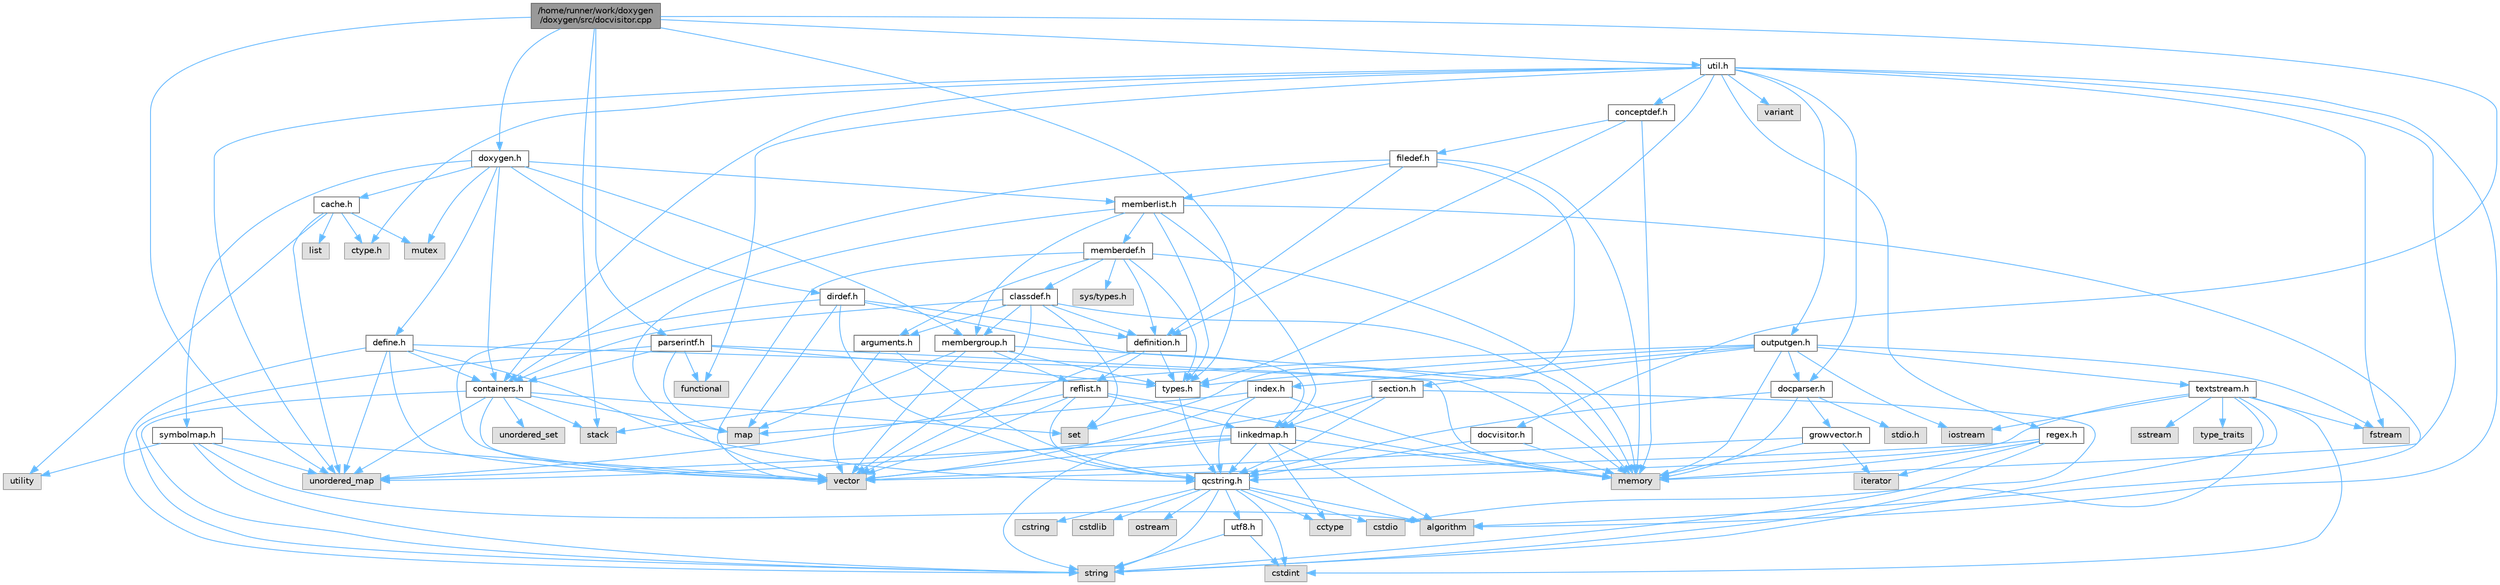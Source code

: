 digraph "/home/runner/work/doxygen/doxygen/src/docvisitor.cpp"
{
 // INTERACTIVE_SVG=YES
 // LATEX_PDF_SIZE
  bgcolor="transparent";
  edge [fontname=Helvetica,fontsize=10,labelfontname=Helvetica,labelfontsize=10];
  node [fontname=Helvetica,fontsize=10,shape=box,height=0.2,width=0.4];
  Node1 [id="Node000001",label="/home/runner/work/doxygen\l/doxygen/src/docvisitor.cpp",height=0.2,width=0.4,color="gray40", fillcolor="grey60", style="filled", fontcolor="black"];
  Node1 -> Node2 [id="edge1_Node000001_Node000002",color="steelblue1",style="solid"];
  Node2 [id="Node000002",label="unordered_map",height=0.2,width=0.4,color="grey60", fillcolor="#E0E0E0", style="filled"];
  Node1 -> Node3 [id="edge2_Node000001_Node000003",color="steelblue1",style="solid"];
  Node3 [id="Node000003",label="stack",height=0.2,width=0.4,color="grey60", fillcolor="#E0E0E0", style="filled"];
  Node1 -> Node4 [id="edge3_Node000001_Node000004",color="steelblue1",style="solid"];
  Node4 [id="Node000004",label="parserintf.h",height=0.2,width=0.4,color="grey40", fillcolor="white", style="filled",URL="$da/d55/parserintf_8h.html",tooltip=" "];
  Node4 -> Node5 [id="edge4_Node000004_Node000005",color="steelblue1",style="solid"];
  Node5 [id="Node000005",label="functional",height=0.2,width=0.4,color="grey60", fillcolor="#E0E0E0", style="filled"];
  Node4 -> Node6 [id="edge5_Node000004_Node000006",color="steelblue1",style="solid"];
  Node6 [id="Node000006",label="memory",height=0.2,width=0.4,color="grey60", fillcolor="#E0E0E0", style="filled"];
  Node4 -> Node7 [id="edge6_Node000004_Node000007",color="steelblue1",style="solid"];
  Node7 [id="Node000007",label="map",height=0.2,width=0.4,color="grey60", fillcolor="#E0E0E0", style="filled"];
  Node4 -> Node8 [id="edge7_Node000004_Node000008",color="steelblue1",style="solid"];
  Node8 [id="Node000008",label="string",height=0.2,width=0.4,color="grey60", fillcolor="#E0E0E0", style="filled"];
  Node4 -> Node9 [id="edge8_Node000004_Node000009",color="steelblue1",style="solid"];
  Node9 [id="Node000009",label="types.h",height=0.2,width=0.4,color="grey40", fillcolor="white", style="filled",URL="$d9/d49/types_8h.html",tooltip="This file contains a number of basic enums and types."];
  Node9 -> Node10 [id="edge9_Node000009_Node000010",color="steelblue1",style="solid"];
  Node10 [id="Node000010",label="qcstring.h",height=0.2,width=0.4,color="grey40", fillcolor="white", style="filled",URL="$d7/d5c/qcstring_8h.html",tooltip=" "];
  Node10 -> Node8 [id="edge10_Node000010_Node000008",color="steelblue1",style="solid"];
  Node10 -> Node11 [id="edge11_Node000010_Node000011",color="steelblue1",style="solid"];
  Node11 [id="Node000011",label="algorithm",height=0.2,width=0.4,color="grey60", fillcolor="#E0E0E0", style="filled"];
  Node10 -> Node12 [id="edge12_Node000010_Node000012",color="steelblue1",style="solid"];
  Node12 [id="Node000012",label="cctype",height=0.2,width=0.4,color="grey60", fillcolor="#E0E0E0", style="filled"];
  Node10 -> Node13 [id="edge13_Node000010_Node000013",color="steelblue1",style="solid"];
  Node13 [id="Node000013",label="cstring",height=0.2,width=0.4,color="grey60", fillcolor="#E0E0E0", style="filled"];
  Node10 -> Node14 [id="edge14_Node000010_Node000014",color="steelblue1",style="solid"];
  Node14 [id="Node000014",label="cstdio",height=0.2,width=0.4,color="grey60", fillcolor="#E0E0E0", style="filled"];
  Node10 -> Node15 [id="edge15_Node000010_Node000015",color="steelblue1",style="solid"];
  Node15 [id="Node000015",label="cstdlib",height=0.2,width=0.4,color="grey60", fillcolor="#E0E0E0", style="filled"];
  Node10 -> Node16 [id="edge16_Node000010_Node000016",color="steelblue1",style="solid"];
  Node16 [id="Node000016",label="cstdint",height=0.2,width=0.4,color="grey60", fillcolor="#E0E0E0", style="filled"];
  Node10 -> Node17 [id="edge17_Node000010_Node000017",color="steelblue1",style="solid"];
  Node17 [id="Node000017",label="ostream",height=0.2,width=0.4,color="grey60", fillcolor="#E0E0E0", style="filled"];
  Node10 -> Node18 [id="edge18_Node000010_Node000018",color="steelblue1",style="solid"];
  Node18 [id="Node000018",label="utf8.h",height=0.2,width=0.4,color="grey40", fillcolor="white", style="filled",URL="$db/d7c/utf8_8h.html",tooltip="Various UTF8 related helper functions."];
  Node18 -> Node16 [id="edge19_Node000018_Node000016",color="steelblue1",style="solid"];
  Node18 -> Node8 [id="edge20_Node000018_Node000008",color="steelblue1",style="solid"];
  Node4 -> Node19 [id="edge21_Node000004_Node000019",color="steelblue1",style="solid"];
  Node19 [id="Node000019",label="containers.h",height=0.2,width=0.4,color="grey40", fillcolor="white", style="filled",URL="$d5/d75/containers_8h.html",tooltip=" "];
  Node19 -> Node20 [id="edge22_Node000019_Node000020",color="steelblue1",style="solid"];
  Node20 [id="Node000020",label="vector",height=0.2,width=0.4,color="grey60", fillcolor="#E0E0E0", style="filled"];
  Node19 -> Node8 [id="edge23_Node000019_Node000008",color="steelblue1",style="solid"];
  Node19 -> Node21 [id="edge24_Node000019_Node000021",color="steelblue1",style="solid"];
  Node21 [id="Node000021",label="set",height=0.2,width=0.4,color="grey60", fillcolor="#E0E0E0", style="filled"];
  Node19 -> Node7 [id="edge25_Node000019_Node000007",color="steelblue1",style="solid"];
  Node19 -> Node22 [id="edge26_Node000019_Node000022",color="steelblue1",style="solid"];
  Node22 [id="Node000022",label="unordered_set",height=0.2,width=0.4,color="grey60", fillcolor="#E0E0E0", style="filled"];
  Node19 -> Node2 [id="edge27_Node000019_Node000002",color="steelblue1",style="solid"];
  Node19 -> Node3 [id="edge28_Node000019_Node000003",color="steelblue1",style="solid"];
  Node1 -> Node23 [id="edge29_Node000001_Node000023",color="steelblue1",style="solid"];
  Node23 [id="Node000023",label="docvisitor.h",height=0.2,width=0.4,color="grey40", fillcolor="white", style="filled",URL="$d2/d3c/docvisitor_8h.html",tooltip=" "];
  Node23 -> Node6 [id="edge30_Node000023_Node000006",color="steelblue1",style="solid"];
  Node23 -> Node10 [id="edge31_Node000023_Node000010",color="steelblue1",style="solid"];
  Node1 -> Node24 [id="edge32_Node000001_Node000024",color="steelblue1",style="solid"];
  Node24 [id="Node000024",label="util.h",height=0.2,width=0.4,color="grey40", fillcolor="white", style="filled",URL="$d8/d3c/util_8h.html",tooltip="A bunch of utility functions."];
  Node24 -> Node6 [id="edge33_Node000024_Node000006",color="steelblue1",style="solid"];
  Node24 -> Node2 [id="edge34_Node000024_Node000002",color="steelblue1",style="solid"];
  Node24 -> Node11 [id="edge35_Node000024_Node000011",color="steelblue1",style="solid"];
  Node24 -> Node5 [id="edge36_Node000024_Node000005",color="steelblue1",style="solid"];
  Node24 -> Node25 [id="edge37_Node000024_Node000025",color="steelblue1",style="solid"];
  Node25 [id="Node000025",label="fstream",height=0.2,width=0.4,color="grey60", fillcolor="#E0E0E0", style="filled"];
  Node24 -> Node26 [id="edge38_Node000024_Node000026",color="steelblue1",style="solid"];
  Node26 [id="Node000026",label="variant",height=0.2,width=0.4,color="grey60", fillcolor="#E0E0E0", style="filled"];
  Node24 -> Node27 [id="edge39_Node000024_Node000027",color="steelblue1",style="solid"];
  Node27 [id="Node000027",label="ctype.h",height=0.2,width=0.4,color="grey60", fillcolor="#E0E0E0", style="filled"];
  Node24 -> Node9 [id="edge40_Node000024_Node000009",color="steelblue1",style="solid"];
  Node24 -> Node28 [id="edge41_Node000024_Node000028",color="steelblue1",style="solid"];
  Node28 [id="Node000028",label="docparser.h",height=0.2,width=0.4,color="grey40", fillcolor="white", style="filled",URL="$de/d9c/docparser_8h.html",tooltip=" "];
  Node28 -> Node29 [id="edge42_Node000028_Node000029",color="steelblue1",style="solid"];
  Node29 [id="Node000029",label="stdio.h",height=0.2,width=0.4,color="grey60", fillcolor="#E0E0E0", style="filled"];
  Node28 -> Node6 [id="edge43_Node000028_Node000006",color="steelblue1",style="solid"];
  Node28 -> Node10 [id="edge44_Node000028_Node000010",color="steelblue1",style="solid"];
  Node28 -> Node30 [id="edge45_Node000028_Node000030",color="steelblue1",style="solid"];
  Node30 [id="Node000030",label="growvector.h",height=0.2,width=0.4,color="grey40", fillcolor="white", style="filled",URL="$d7/d50/growvector_8h.html",tooltip=" "];
  Node30 -> Node20 [id="edge46_Node000030_Node000020",color="steelblue1",style="solid"];
  Node30 -> Node6 [id="edge47_Node000030_Node000006",color="steelblue1",style="solid"];
  Node30 -> Node31 [id="edge48_Node000030_Node000031",color="steelblue1",style="solid"];
  Node31 [id="Node000031",label="iterator",height=0.2,width=0.4,color="grey60", fillcolor="#E0E0E0", style="filled"];
  Node24 -> Node19 [id="edge49_Node000024_Node000019",color="steelblue1",style="solid"];
  Node24 -> Node32 [id="edge50_Node000024_Node000032",color="steelblue1",style="solid"];
  Node32 [id="Node000032",label="outputgen.h",height=0.2,width=0.4,color="grey40", fillcolor="white", style="filled",URL="$df/d06/outputgen_8h.html",tooltip=" "];
  Node32 -> Node6 [id="edge51_Node000032_Node000006",color="steelblue1",style="solid"];
  Node32 -> Node3 [id="edge52_Node000032_Node000003",color="steelblue1",style="solid"];
  Node32 -> Node33 [id="edge53_Node000032_Node000033",color="steelblue1",style="solid"];
  Node33 [id="Node000033",label="iostream",height=0.2,width=0.4,color="grey60", fillcolor="#E0E0E0", style="filled"];
  Node32 -> Node25 [id="edge54_Node000032_Node000025",color="steelblue1",style="solid"];
  Node32 -> Node9 [id="edge55_Node000032_Node000009",color="steelblue1",style="solid"];
  Node32 -> Node34 [id="edge56_Node000032_Node000034",color="steelblue1",style="solid"];
  Node34 [id="Node000034",label="index.h",height=0.2,width=0.4,color="grey40", fillcolor="white", style="filled",URL="$d1/db5/index_8h.html",tooltip=" "];
  Node34 -> Node6 [id="edge57_Node000034_Node000006",color="steelblue1",style="solid"];
  Node34 -> Node20 [id="edge58_Node000034_Node000020",color="steelblue1",style="solid"];
  Node34 -> Node7 [id="edge59_Node000034_Node000007",color="steelblue1",style="solid"];
  Node34 -> Node10 [id="edge60_Node000034_Node000010",color="steelblue1",style="solid"];
  Node32 -> Node35 [id="edge61_Node000032_Node000035",color="steelblue1",style="solid"];
  Node35 [id="Node000035",label="section.h",height=0.2,width=0.4,color="grey40", fillcolor="white", style="filled",URL="$d1/d2a/section_8h.html",tooltip=" "];
  Node35 -> Node8 [id="edge62_Node000035_Node000008",color="steelblue1",style="solid"];
  Node35 -> Node2 [id="edge63_Node000035_Node000002",color="steelblue1",style="solid"];
  Node35 -> Node10 [id="edge64_Node000035_Node000010",color="steelblue1",style="solid"];
  Node35 -> Node36 [id="edge65_Node000035_Node000036",color="steelblue1",style="solid"];
  Node36 [id="Node000036",label="linkedmap.h",height=0.2,width=0.4,color="grey40", fillcolor="white", style="filled",URL="$da/de1/linkedmap_8h.html",tooltip=" "];
  Node36 -> Node2 [id="edge66_Node000036_Node000002",color="steelblue1",style="solid"];
  Node36 -> Node20 [id="edge67_Node000036_Node000020",color="steelblue1",style="solid"];
  Node36 -> Node6 [id="edge68_Node000036_Node000006",color="steelblue1",style="solid"];
  Node36 -> Node8 [id="edge69_Node000036_Node000008",color="steelblue1",style="solid"];
  Node36 -> Node11 [id="edge70_Node000036_Node000011",color="steelblue1",style="solid"];
  Node36 -> Node12 [id="edge71_Node000036_Node000012",color="steelblue1",style="solid"];
  Node36 -> Node10 [id="edge72_Node000036_Node000010",color="steelblue1",style="solid"];
  Node32 -> Node37 [id="edge73_Node000032_Node000037",color="steelblue1",style="solid"];
  Node37 [id="Node000037",label="textstream.h",height=0.2,width=0.4,color="grey40", fillcolor="white", style="filled",URL="$d4/d7d/textstream_8h.html",tooltip=" "];
  Node37 -> Node8 [id="edge74_Node000037_Node000008",color="steelblue1",style="solid"];
  Node37 -> Node33 [id="edge75_Node000037_Node000033",color="steelblue1",style="solid"];
  Node37 -> Node38 [id="edge76_Node000037_Node000038",color="steelblue1",style="solid"];
  Node38 [id="Node000038",label="sstream",height=0.2,width=0.4,color="grey60", fillcolor="#E0E0E0", style="filled"];
  Node37 -> Node16 [id="edge77_Node000037_Node000016",color="steelblue1",style="solid"];
  Node37 -> Node14 [id="edge78_Node000037_Node000014",color="steelblue1",style="solid"];
  Node37 -> Node25 [id="edge79_Node000037_Node000025",color="steelblue1",style="solid"];
  Node37 -> Node39 [id="edge80_Node000037_Node000039",color="steelblue1",style="solid"];
  Node39 [id="Node000039",label="type_traits",height=0.2,width=0.4,color="grey60", fillcolor="#E0E0E0", style="filled"];
  Node37 -> Node10 [id="edge81_Node000037_Node000010",color="steelblue1",style="solid"];
  Node32 -> Node28 [id="edge82_Node000032_Node000028",color="steelblue1",style="solid"];
  Node24 -> Node40 [id="edge83_Node000024_Node000040",color="steelblue1",style="solid"];
  Node40 [id="Node000040",label="regex.h",height=0.2,width=0.4,color="grey40", fillcolor="white", style="filled",URL="$d1/d21/regex_8h.html",tooltip=" "];
  Node40 -> Node6 [id="edge84_Node000040_Node000006",color="steelblue1",style="solid"];
  Node40 -> Node8 [id="edge85_Node000040_Node000008",color="steelblue1",style="solid"];
  Node40 -> Node20 [id="edge86_Node000040_Node000020",color="steelblue1",style="solid"];
  Node40 -> Node31 [id="edge87_Node000040_Node000031",color="steelblue1",style="solid"];
  Node24 -> Node41 [id="edge88_Node000024_Node000041",color="steelblue1",style="solid"];
  Node41 [id="Node000041",label="conceptdef.h",height=0.2,width=0.4,color="grey40", fillcolor="white", style="filled",URL="$da/df1/conceptdef_8h.html",tooltip=" "];
  Node41 -> Node6 [id="edge89_Node000041_Node000006",color="steelblue1",style="solid"];
  Node41 -> Node42 [id="edge90_Node000041_Node000042",color="steelblue1",style="solid"];
  Node42 [id="Node000042",label="definition.h",height=0.2,width=0.4,color="grey40", fillcolor="white", style="filled",URL="$df/da1/definition_8h.html",tooltip=" "];
  Node42 -> Node20 [id="edge91_Node000042_Node000020",color="steelblue1",style="solid"];
  Node42 -> Node9 [id="edge92_Node000042_Node000009",color="steelblue1",style="solid"];
  Node42 -> Node43 [id="edge93_Node000042_Node000043",color="steelblue1",style="solid"];
  Node43 [id="Node000043",label="reflist.h",height=0.2,width=0.4,color="grey40", fillcolor="white", style="filled",URL="$d1/d02/reflist_8h.html",tooltip=" "];
  Node43 -> Node20 [id="edge94_Node000043_Node000020",color="steelblue1",style="solid"];
  Node43 -> Node2 [id="edge95_Node000043_Node000002",color="steelblue1",style="solid"];
  Node43 -> Node6 [id="edge96_Node000043_Node000006",color="steelblue1",style="solid"];
  Node43 -> Node10 [id="edge97_Node000043_Node000010",color="steelblue1",style="solid"];
  Node43 -> Node36 [id="edge98_Node000043_Node000036",color="steelblue1",style="solid"];
  Node41 -> Node44 [id="edge99_Node000041_Node000044",color="steelblue1",style="solid"];
  Node44 [id="Node000044",label="filedef.h",height=0.2,width=0.4,color="grey40", fillcolor="white", style="filled",URL="$d4/d3a/filedef_8h.html",tooltip=" "];
  Node44 -> Node6 [id="edge100_Node000044_Node000006",color="steelblue1",style="solid"];
  Node44 -> Node21 [id="edge101_Node000044_Node000021",color="steelblue1",style="solid"];
  Node44 -> Node42 [id="edge102_Node000044_Node000042",color="steelblue1",style="solid"];
  Node44 -> Node45 [id="edge103_Node000044_Node000045",color="steelblue1",style="solid"];
  Node45 [id="Node000045",label="memberlist.h",height=0.2,width=0.4,color="grey40", fillcolor="white", style="filled",URL="$dd/d78/memberlist_8h.html",tooltip=" "];
  Node45 -> Node20 [id="edge104_Node000045_Node000020",color="steelblue1",style="solid"];
  Node45 -> Node11 [id="edge105_Node000045_Node000011",color="steelblue1",style="solid"];
  Node45 -> Node46 [id="edge106_Node000045_Node000046",color="steelblue1",style="solid"];
  Node46 [id="Node000046",label="memberdef.h",height=0.2,width=0.4,color="grey40", fillcolor="white", style="filled",URL="$d4/d46/memberdef_8h.html",tooltip=" "];
  Node46 -> Node20 [id="edge107_Node000046_Node000020",color="steelblue1",style="solid"];
  Node46 -> Node6 [id="edge108_Node000046_Node000006",color="steelblue1",style="solid"];
  Node46 -> Node47 [id="edge109_Node000046_Node000047",color="steelblue1",style="solid"];
  Node47 [id="Node000047",label="sys/types.h",height=0.2,width=0.4,color="grey60", fillcolor="#E0E0E0", style="filled"];
  Node46 -> Node9 [id="edge110_Node000046_Node000009",color="steelblue1",style="solid"];
  Node46 -> Node42 [id="edge111_Node000046_Node000042",color="steelblue1",style="solid"];
  Node46 -> Node48 [id="edge112_Node000046_Node000048",color="steelblue1",style="solid"];
  Node48 [id="Node000048",label="arguments.h",height=0.2,width=0.4,color="grey40", fillcolor="white", style="filled",URL="$df/d9b/arguments_8h.html",tooltip=" "];
  Node48 -> Node20 [id="edge113_Node000048_Node000020",color="steelblue1",style="solid"];
  Node48 -> Node10 [id="edge114_Node000048_Node000010",color="steelblue1",style="solid"];
  Node46 -> Node49 [id="edge115_Node000046_Node000049",color="steelblue1",style="solid"];
  Node49 [id="Node000049",label="classdef.h",height=0.2,width=0.4,color="grey40", fillcolor="white", style="filled",URL="$d1/da6/classdef_8h.html",tooltip=" "];
  Node49 -> Node6 [id="edge116_Node000049_Node000006",color="steelblue1",style="solid"];
  Node49 -> Node20 [id="edge117_Node000049_Node000020",color="steelblue1",style="solid"];
  Node49 -> Node21 [id="edge118_Node000049_Node000021",color="steelblue1",style="solid"];
  Node49 -> Node19 [id="edge119_Node000049_Node000019",color="steelblue1",style="solid"];
  Node49 -> Node42 [id="edge120_Node000049_Node000042",color="steelblue1",style="solid"];
  Node49 -> Node48 [id="edge121_Node000049_Node000048",color="steelblue1",style="solid"];
  Node49 -> Node50 [id="edge122_Node000049_Node000050",color="steelblue1",style="solid"];
  Node50 [id="Node000050",label="membergroup.h",height=0.2,width=0.4,color="grey40", fillcolor="white", style="filled",URL="$d9/d11/membergroup_8h.html",tooltip=" "];
  Node50 -> Node20 [id="edge123_Node000050_Node000020",color="steelblue1",style="solid"];
  Node50 -> Node7 [id="edge124_Node000050_Node000007",color="steelblue1",style="solid"];
  Node50 -> Node6 [id="edge125_Node000050_Node000006",color="steelblue1",style="solid"];
  Node50 -> Node9 [id="edge126_Node000050_Node000009",color="steelblue1",style="solid"];
  Node50 -> Node43 [id="edge127_Node000050_Node000043",color="steelblue1",style="solid"];
  Node45 -> Node36 [id="edge128_Node000045_Node000036",color="steelblue1",style="solid"];
  Node45 -> Node9 [id="edge129_Node000045_Node000009",color="steelblue1",style="solid"];
  Node45 -> Node50 [id="edge130_Node000045_Node000050",color="steelblue1",style="solid"];
  Node44 -> Node19 [id="edge131_Node000044_Node000019",color="steelblue1",style="solid"];
  Node1 -> Node9 [id="edge132_Node000001_Node000009",color="steelblue1",style="solid"];
  Node1 -> Node51 [id="edge133_Node000001_Node000051",color="steelblue1",style="solid"];
  Node51 [id="Node000051",label="doxygen.h",height=0.2,width=0.4,color="grey40", fillcolor="white", style="filled",URL="$d1/da1/doxygen_8h.html",tooltip=" "];
  Node51 -> Node52 [id="edge134_Node000051_Node000052",color="steelblue1",style="solid"];
  Node52 [id="Node000052",label="mutex",height=0.2,width=0.4,color="grey60", fillcolor="#E0E0E0", style="filled"];
  Node51 -> Node19 [id="edge135_Node000051_Node000019",color="steelblue1",style="solid"];
  Node51 -> Node50 [id="edge136_Node000051_Node000050",color="steelblue1",style="solid"];
  Node51 -> Node53 [id="edge137_Node000051_Node000053",color="steelblue1",style="solid"];
  Node53 [id="Node000053",label="dirdef.h",height=0.2,width=0.4,color="grey40", fillcolor="white", style="filled",URL="$d6/d15/dirdef_8h.html",tooltip=" "];
  Node53 -> Node20 [id="edge138_Node000053_Node000020",color="steelblue1",style="solid"];
  Node53 -> Node7 [id="edge139_Node000053_Node000007",color="steelblue1",style="solid"];
  Node53 -> Node10 [id="edge140_Node000053_Node000010",color="steelblue1",style="solid"];
  Node53 -> Node36 [id="edge141_Node000053_Node000036",color="steelblue1",style="solid"];
  Node53 -> Node42 [id="edge142_Node000053_Node000042",color="steelblue1",style="solid"];
  Node51 -> Node45 [id="edge143_Node000051_Node000045",color="steelblue1",style="solid"];
  Node51 -> Node54 [id="edge144_Node000051_Node000054",color="steelblue1",style="solid"];
  Node54 [id="Node000054",label="define.h",height=0.2,width=0.4,color="grey40", fillcolor="white", style="filled",URL="$df/d67/define_8h.html",tooltip=" "];
  Node54 -> Node20 [id="edge145_Node000054_Node000020",color="steelblue1",style="solid"];
  Node54 -> Node6 [id="edge146_Node000054_Node000006",color="steelblue1",style="solid"];
  Node54 -> Node8 [id="edge147_Node000054_Node000008",color="steelblue1",style="solid"];
  Node54 -> Node2 [id="edge148_Node000054_Node000002",color="steelblue1",style="solid"];
  Node54 -> Node10 [id="edge149_Node000054_Node000010",color="steelblue1",style="solid"];
  Node54 -> Node19 [id="edge150_Node000054_Node000019",color="steelblue1",style="solid"];
  Node51 -> Node55 [id="edge151_Node000051_Node000055",color="steelblue1",style="solid"];
  Node55 [id="Node000055",label="cache.h",height=0.2,width=0.4,color="grey40", fillcolor="white", style="filled",URL="$d3/d26/cache_8h.html",tooltip=" "];
  Node55 -> Node56 [id="edge152_Node000055_Node000056",color="steelblue1",style="solid"];
  Node56 [id="Node000056",label="list",height=0.2,width=0.4,color="grey60", fillcolor="#E0E0E0", style="filled"];
  Node55 -> Node2 [id="edge153_Node000055_Node000002",color="steelblue1",style="solid"];
  Node55 -> Node52 [id="edge154_Node000055_Node000052",color="steelblue1",style="solid"];
  Node55 -> Node57 [id="edge155_Node000055_Node000057",color="steelblue1",style="solid"];
  Node57 [id="Node000057",label="utility",height=0.2,width=0.4,color="grey60", fillcolor="#E0E0E0", style="filled"];
  Node55 -> Node27 [id="edge156_Node000055_Node000027",color="steelblue1",style="solid"];
  Node51 -> Node58 [id="edge157_Node000051_Node000058",color="steelblue1",style="solid"];
  Node58 [id="Node000058",label="symbolmap.h",height=0.2,width=0.4,color="grey40", fillcolor="white", style="filled",URL="$d7/ddd/symbolmap_8h.html",tooltip=" "];
  Node58 -> Node11 [id="edge158_Node000058_Node000011",color="steelblue1",style="solid"];
  Node58 -> Node2 [id="edge159_Node000058_Node000002",color="steelblue1",style="solid"];
  Node58 -> Node20 [id="edge160_Node000058_Node000020",color="steelblue1",style="solid"];
  Node58 -> Node8 [id="edge161_Node000058_Node000008",color="steelblue1",style="solid"];
  Node58 -> Node57 [id="edge162_Node000058_Node000057",color="steelblue1",style="solid"];
}
